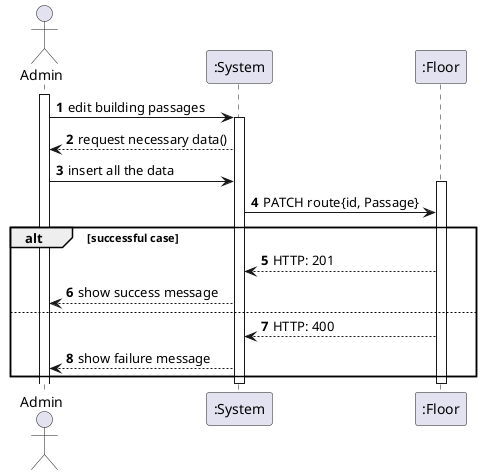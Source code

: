 @startuml
autonumber
'hide footbox
actor "Admin" as admin

participant ":System" as sys
participant ":Floor" as floor

activate admin

admin -> sys: edit building passages
activate sys

sys --> admin: request necessary data()
admin -> sys : insert all the data
activate floor
sys -> floor: PATCH route{id, Passage}

alt successful case
    floor --> sys: HTTP: 201
    sys --> admin: show success message
else
    floor --> sys: HTTP: 400
    sys --> admin: show failure message
end
deactivate floor
deactivate sys
@enduml